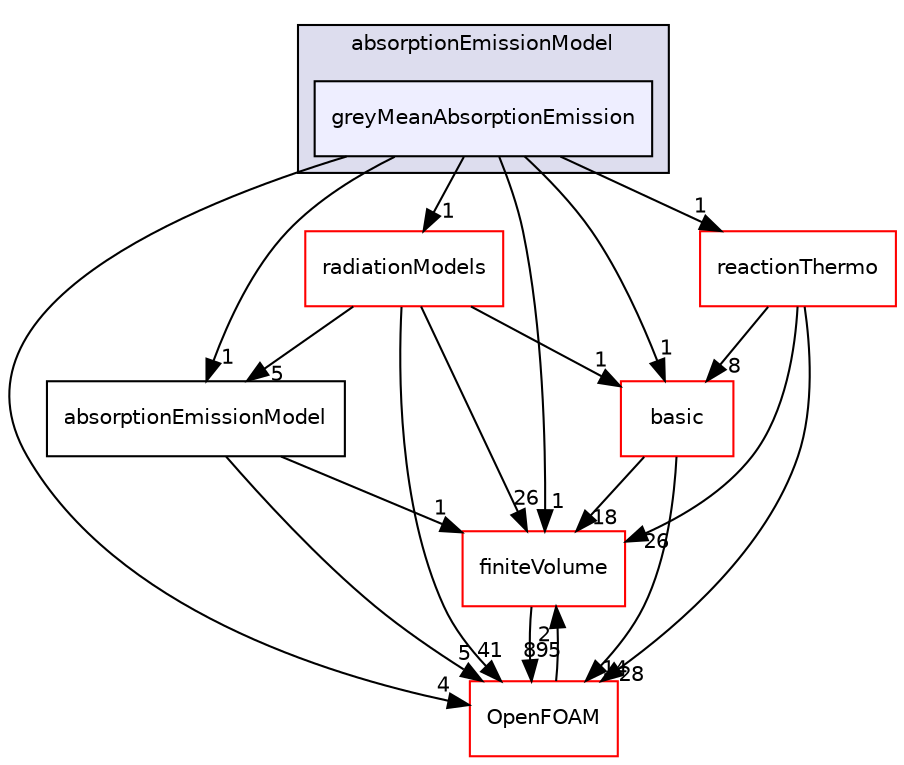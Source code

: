 digraph "src/thermophysicalModels/radiation/submodels/absorptionEmissionModel/greyMeanAbsorptionEmission" {
  bgcolor=transparent;
  compound=true
  node [ fontsize="10", fontname="Helvetica"];
  edge [ labelfontsize="10", labelfontname="Helvetica"];
  subgraph clusterdir_7a64a49595d49a3f5da22def7eeac7d7 {
    graph [ bgcolor="#ddddee", pencolor="black", label="absorptionEmissionModel" fontname="Helvetica", fontsize="10", URL="dir_7a64a49595d49a3f5da22def7eeac7d7.html"]
  dir_c8a6aae0c65da7370528a0fc33c915c4 [shape=box, label="greyMeanAbsorptionEmission", style="filled", fillcolor="#eeeeff", pencolor="black", URL="dir_c8a6aae0c65da7370528a0fc33c915c4.html"];
  }
  dir_9bd15774b555cf7259a6fa18f99fe99b [shape=box label="finiteVolume" color="red" URL="dir_9bd15774b555cf7259a6fa18f99fe99b.html"];
  dir_23cbc874b5ea49089939faa93b6f03ce [shape=box label="radiationModels" color="red" URL="dir_23cbc874b5ea49089939faa93b6f03ce.html"];
  dir_4993e1bdf620c4308c3889cfff030e7d [shape=box label="absorptionEmissionModel" URL="dir_4993e1bdf620c4308c3889cfff030e7d.html"];
  dir_c5473ff19b20e6ec4dfe5c310b3778a8 [shape=box label="OpenFOAM" color="red" URL="dir_c5473ff19b20e6ec4dfe5c310b3778a8.html"];
  dir_87c7a4a86ffb283740ec390ea55551cb [shape=box label="reactionThermo" color="red" URL="dir_87c7a4a86ffb283740ec390ea55551cb.html"];
  dir_38cb9973e0eaf6834e10b18bff965c4b [shape=box label="basic" color="red" URL="dir_38cb9973e0eaf6834e10b18bff965c4b.html"];
  dir_9bd15774b555cf7259a6fa18f99fe99b->dir_c5473ff19b20e6ec4dfe5c310b3778a8 [headlabel="895", labeldistance=1.5 headhref="dir_000814_002151.html"];
  dir_23cbc874b5ea49089939faa93b6f03ce->dir_9bd15774b555cf7259a6fa18f99fe99b [headlabel="26", labeldistance=1.5 headhref="dir_003453_000814.html"];
  dir_23cbc874b5ea49089939faa93b6f03ce->dir_4993e1bdf620c4308c3889cfff030e7d [headlabel="5", labeldistance=1.5 headhref="dir_003453_003746.html"];
  dir_23cbc874b5ea49089939faa93b6f03ce->dir_c5473ff19b20e6ec4dfe5c310b3778a8 [headlabel="41", labeldistance=1.5 headhref="dir_003453_002151.html"];
  dir_23cbc874b5ea49089939faa93b6f03ce->dir_38cb9973e0eaf6834e10b18bff965c4b [headlabel="1", labeldistance=1.5 headhref="dir_003453_003668.html"];
  dir_4993e1bdf620c4308c3889cfff030e7d->dir_9bd15774b555cf7259a6fa18f99fe99b [headlabel="1", labeldistance=1.5 headhref="dir_003746_000814.html"];
  dir_4993e1bdf620c4308c3889cfff030e7d->dir_c5473ff19b20e6ec4dfe5c310b3778a8 [headlabel="5", labeldistance=1.5 headhref="dir_003746_002151.html"];
  dir_c5473ff19b20e6ec4dfe5c310b3778a8->dir_9bd15774b555cf7259a6fa18f99fe99b [headlabel="2", labeldistance=1.5 headhref="dir_002151_000814.html"];
  dir_87c7a4a86ffb283740ec390ea55551cb->dir_9bd15774b555cf7259a6fa18f99fe99b [headlabel="26", labeldistance=1.5 headhref="dir_003779_000814.html"];
  dir_87c7a4a86ffb283740ec390ea55551cb->dir_c5473ff19b20e6ec4dfe5c310b3778a8 [headlabel="28", labeldistance=1.5 headhref="dir_003779_002151.html"];
  dir_87c7a4a86ffb283740ec390ea55551cb->dir_38cb9973e0eaf6834e10b18bff965c4b [headlabel="8", labeldistance=1.5 headhref="dir_003779_003668.html"];
  dir_c8a6aae0c65da7370528a0fc33c915c4->dir_9bd15774b555cf7259a6fa18f99fe99b [headlabel="1", labeldistance=1.5 headhref="dir_003749_000814.html"];
  dir_c8a6aae0c65da7370528a0fc33c915c4->dir_23cbc874b5ea49089939faa93b6f03ce [headlabel="1", labeldistance=1.5 headhref="dir_003749_003453.html"];
  dir_c8a6aae0c65da7370528a0fc33c915c4->dir_4993e1bdf620c4308c3889cfff030e7d [headlabel="1", labeldistance=1.5 headhref="dir_003749_003746.html"];
  dir_c8a6aae0c65da7370528a0fc33c915c4->dir_c5473ff19b20e6ec4dfe5c310b3778a8 [headlabel="4", labeldistance=1.5 headhref="dir_003749_002151.html"];
  dir_c8a6aae0c65da7370528a0fc33c915c4->dir_87c7a4a86ffb283740ec390ea55551cb [headlabel="1", labeldistance=1.5 headhref="dir_003749_003779.html"];
  dir_c8a6aae0c65da7370528a0fc33c915c4->dir_38cb9973e0eaf6834e10b18bff965c4b [headlabel="1", labeldistance=1.5 headhref="dir_003749_003668.html"];
  dir_38cb9973e0eaf6834e10b18bff965c4b->dir_9bd15774b555cf7259a6fa18f99fe99b [headlabel="18", labeldistance=1.5 headhref="dir_003668_000814.html"];
  dir_38cb9973e0eaf6834e10b18bff965c4b->dir_c5473ff19b20e6ec4dfe5c310b3778a8 [headlabel="14", labeldistance=1.5 headhref="dir_003668_002151.html"];
}
